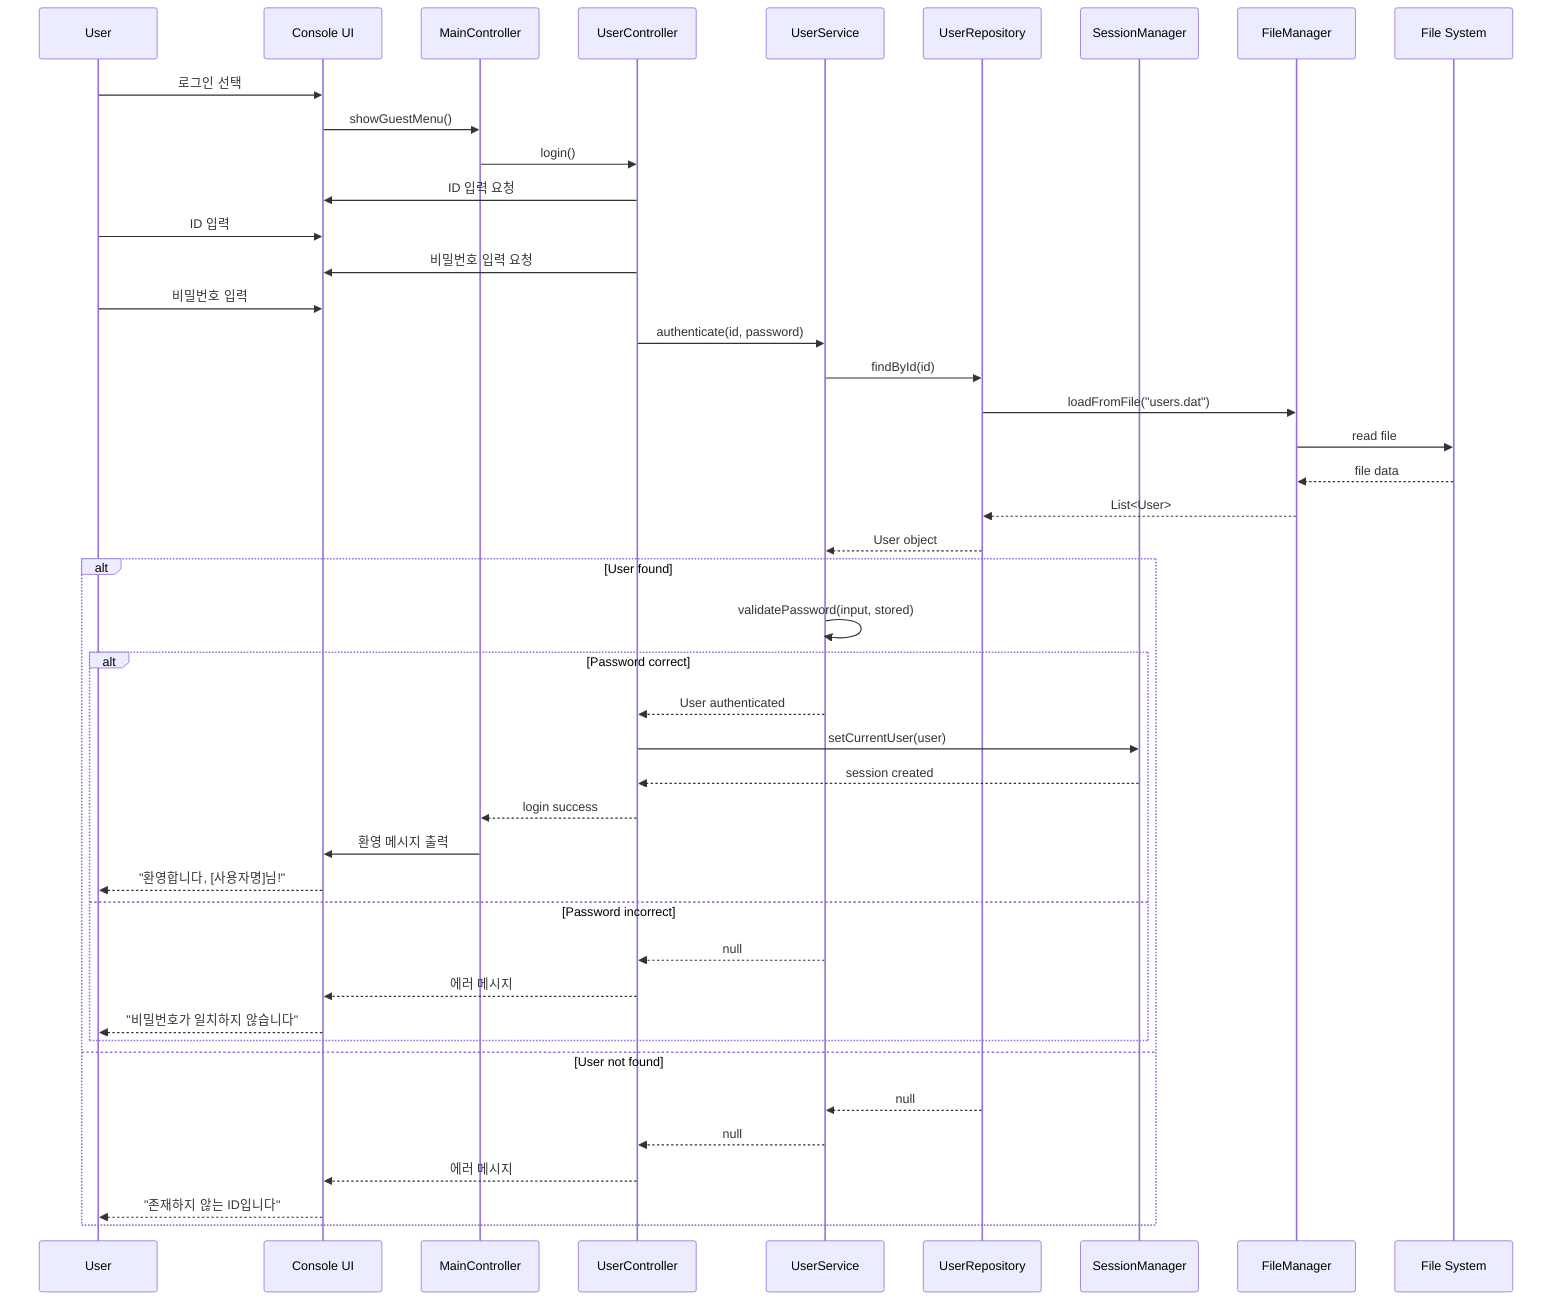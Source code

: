 sequenceDiagram
    participant User
    participant UI as Console UI
    participant MC as MainController
    participant UC as UserController
    participant US as UserService
    participant UR as UserRepository
    participant SM as SessionManager
    participant FM as FileManager
    participant FS as File System

    User->>UI: 로그인 선택
    UI->>MC: showGuestMenu()
    MC->>UC: login()
    UC->>UI: ID 입력 요청
    User->>UI: ID 입력
    UC->>UI: 비밀번호 입력 요청
    User->>UI: 비밀번호 입력
    
    UC->>US: authenticate(id, password)
    US->>UR: findById(id)
    UR->>FM: loadFromFile("users.dat")
    FM->>FS: read file
    FS-->>FM: file data
    FM-->>UR: List<User>
    UR-->>US: User object
    
    alt User found
        US->>US: validatePassword(input, stored)
        alt Password correct
            US-->>UC: User authenticated
            UC->>SM: setCurrentUser(user)
            SM-->>UC: session created
            UC-->>MC: login success
            MC->>UI: 환영 메시지 출력
            UI-->>User: "환영합니다, [사용자명]님!"
        else Password incorrect
            US-->>UC: null
            UC-->>UI: 에러 메시지
            UI-->>User: "비밀번호가 일치하지 않습니다"
        end
    else User not found
        UR-->>US: null
        US-->>UC: null
        UC-->>UI: 에러 메시지
        UI-->>User: "존재하지 않는 ID입니다"
    end